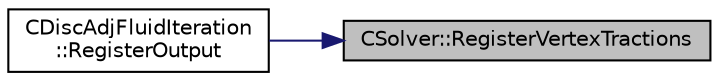 digraph "CSolver::RegisterVertexTractions"
{
 // LATEX_PDF_SIZE
  edge [fontname="Helvetica",fontsize="10",labelfontname="Helvetica",labelfontsize="10"];
  node [fontname="Helvetica",fontsize="10",shape=record];
  rankdir="RL";
  Node1 [label="CSolver::RegisterVertexTractions",height=0.2,width=0.4,color="black", fillcolor="grey75", style="filled", fontcolor="black",tooltip="Register the vertex tractions as output."];
  Node1 -> Node2 [dir="back",color="midnightblue",fontsize="10",style="solid",fontname="Helvetica"];
  Node2 [label="CDiscAdjFluidIteration\l::RegisterOutput",height=0.2,width=0.4,color="black", fillcolor="white", style="filled",URL="$classCDiscAdjFluidIteration.html#a27a7d62bf4bcf13add260bf93825db49",tooltip="Initializes the adjoints of the output variables of the fluid iteration."];
}
